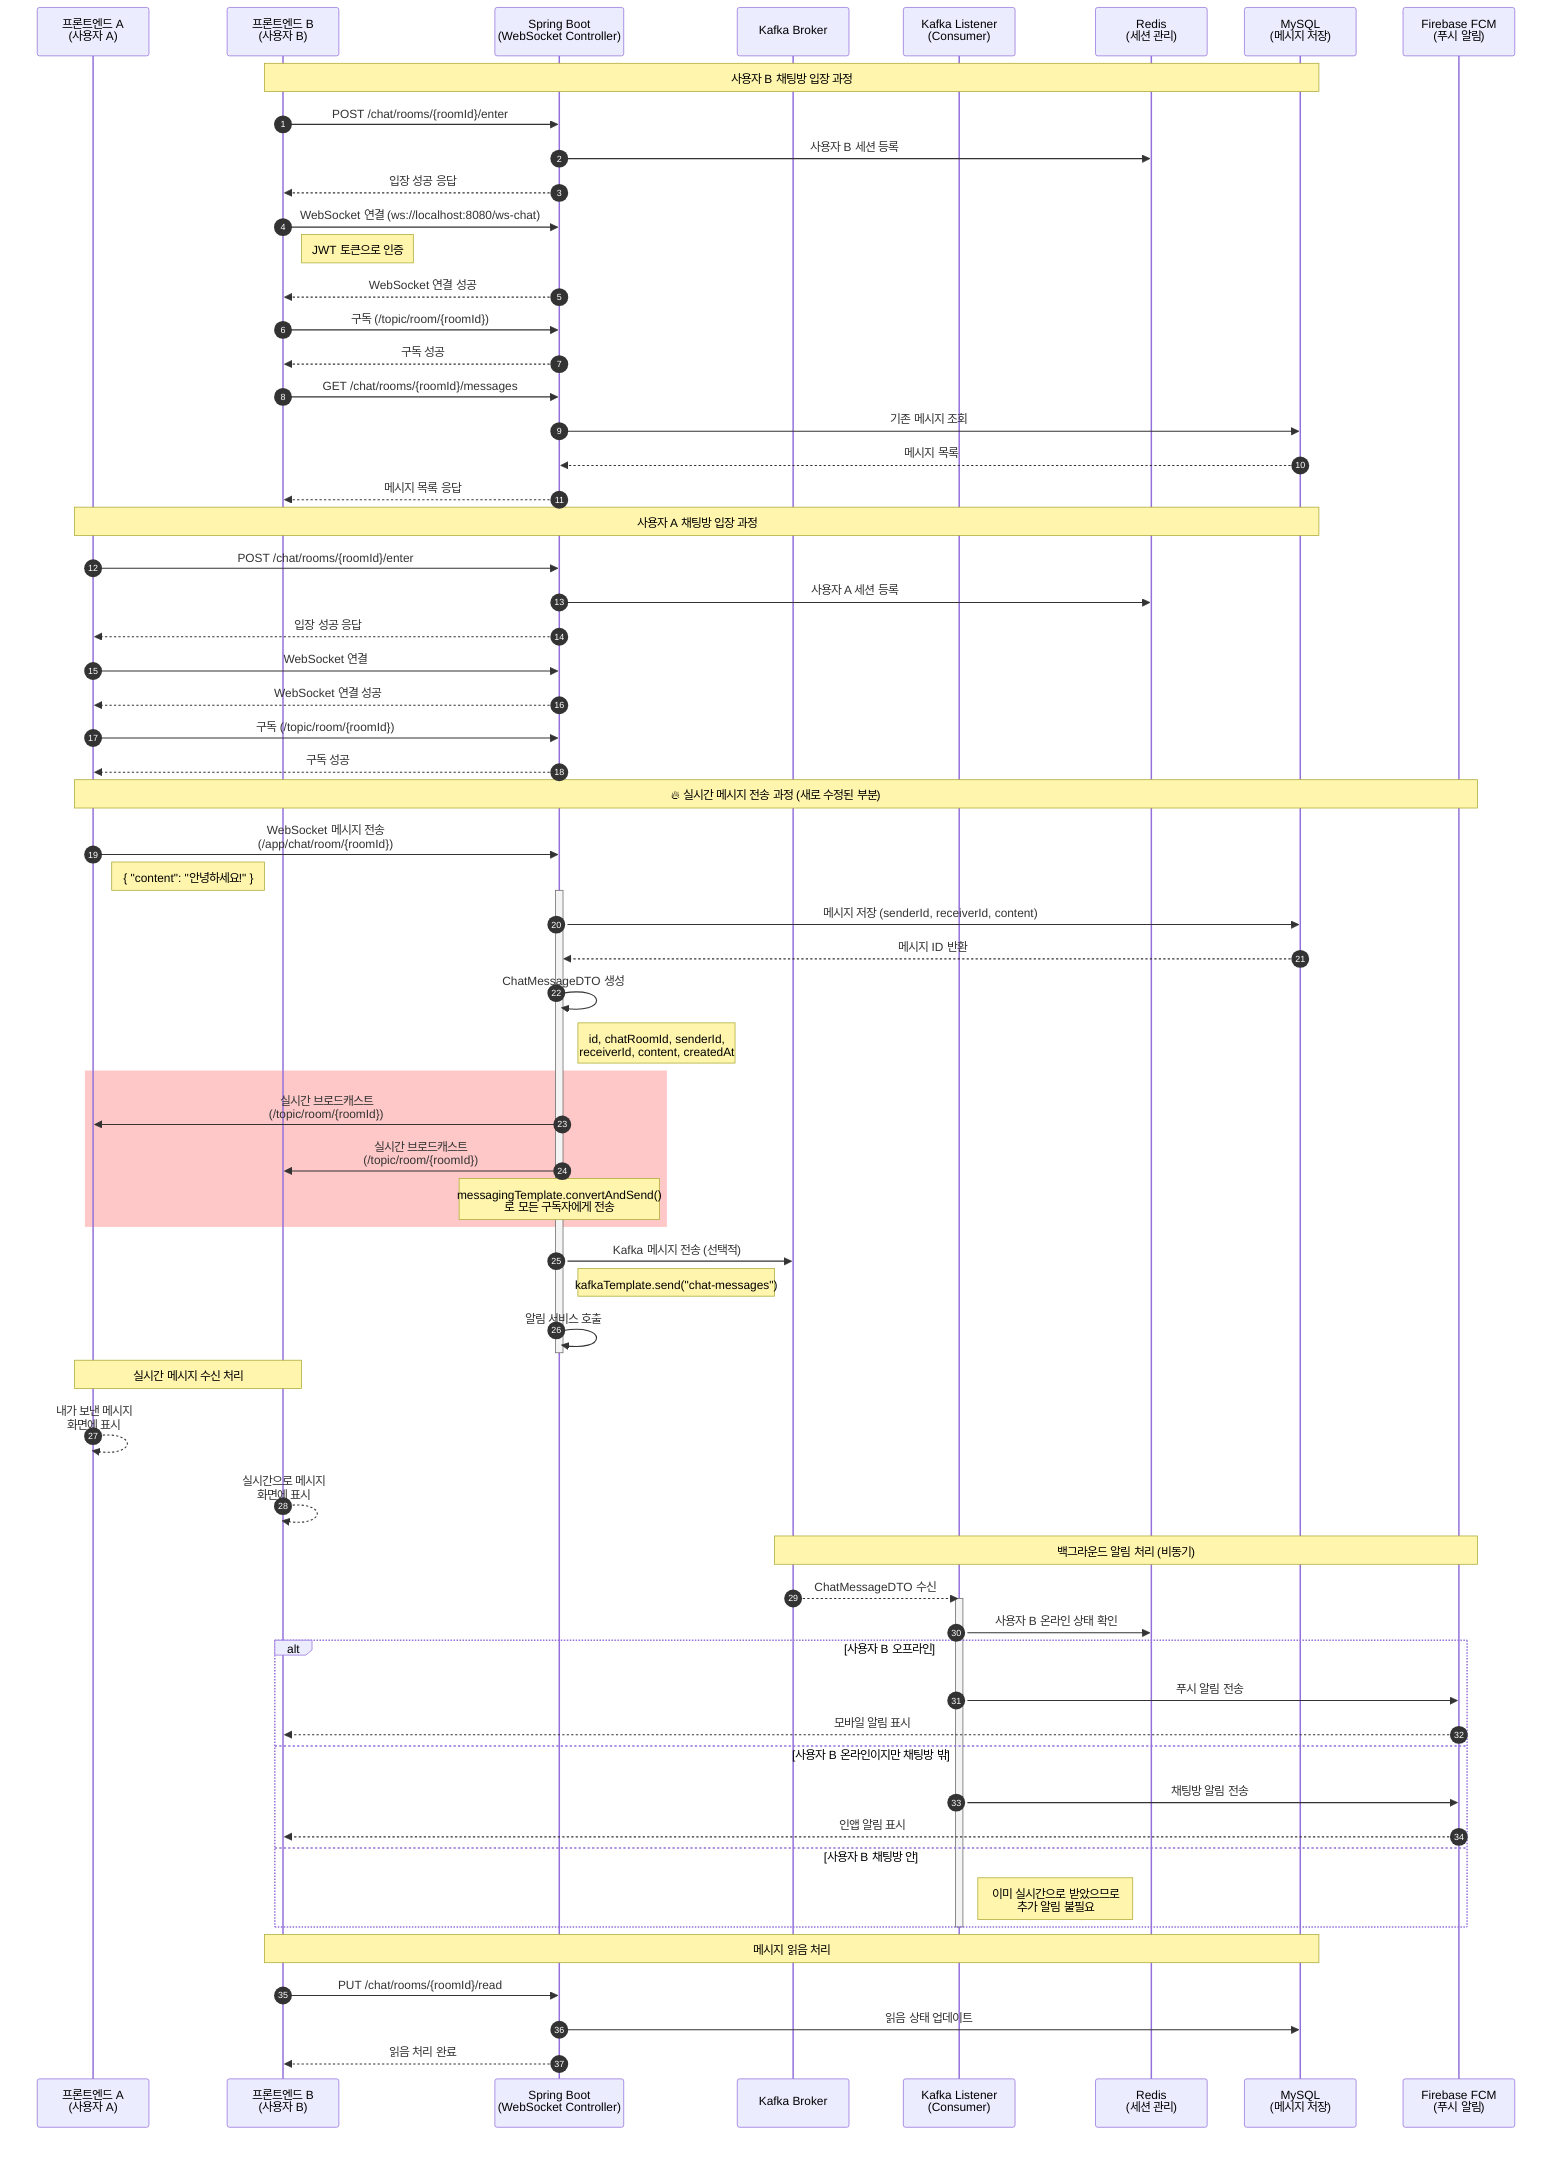 sequenceDiagram
    autonumber
    participant FE_A as 프론트엔드 A<br/>(사용자 A)
    participant FE_B as 프론트엔드 B<br/>(사용자 B)
    participant SPRING as Spring Boot<br/>(WebSocket Controller)
    participant KAFKA as Kafka Broker
    participant LISTENER as Kafka Listener<br/>(Consumer)
    participant REDIS as Redis<br/>(세션 관리)
    participant DB as MySQL<br/>(메시지 저장)
    participant FCM as Firebase FCM<br/>(푸시 알림)

    %% 사용자 B 채팅방 입장
    note over FE_B, DB: 사용자 B 채팅방 입장 과정
    FE_B->>SPRING: POST /chat/rooms/{roomId}/enter
    SPRING->>REDIS: 사용자 B 세션 등록
    SPRING-->>FE_B: 입장 성공 응답
    
    FE_B->>SPRING: WebSocket 연결 (ws://localhost:8080/ws-chat)
    note right of FE_B: JWT 토큰으로 인증
    SPRING-->>FE_B: WebSocket 연결 성공
    
    FE_B->>SPRING: 구독 (/topic/room/{roomId})
    SPRING-->>FE_B: 구독 성공

    FE_B->>SPRING: GET /chat/rooms/{roomId}/messages
    SPRING->>DB: 기존 메시지 조회
    DB-->>SPRING: 메시지 목록
    SPRING-->>FE_B: 메시지 목록 응답

    %% 사용자 A 채팅방 입장 (동일한 과정)
    note over FE_A, DB: 사용자 A 채팅방 입장 과정
    FE_A->>SPRING: POST /chat/rooms/{roomId}/enter
    SPRING->>REDIS: 사용자 A 세션 등록
    SPRING-->>FE_A: 입장 성공 응답
    
    FE_A->>SPRING: WebSocket 연결
    SPRING-->>FE_A: WebSocket 연결 성공
    
    FE_A->>SPRING: 구독 (/topic/room/{roomId})
    SPRING-->>FE_A: 구독 성공

    %% 실시간 메시지 전송 (핵심 플로우)
    note over FE_A, FCM: 🔥 실시간 메시지 전송 과정 (새로 수정된 부분)
    FE_A->>SPRING: WebSocket 메시지 전송<br/>(/app/chat/room/{roomId})
    note right of FE_A: { "content": "안녕하세요!" }
    
    activate SPRING
    SPRING->>DB: 메시지 저장 (senderId, receiverId, content)
    DB-->>SPRING: 메시지 ID 반환
    
    SPRING->>SPRING: ChatMessageDTO 생성
    note right of SPRING: id, chatRoomId, senderId,<br/>receiverId, content, createdAt
    
    %% 🔥 핵심: 실시간 브로드캐스트 (새로 추가된 부분)
    rect rgb(255, 200, 200)
        SPRING->>FE_A: 실시간 브로드캐스트<br/>(/topic/room/{roomId})
        SPRING->>FE_B: 실시간 브로드캐스트<br/>(/topic/room/{roomId})
        note over SPRING: messagingTemplate.convertAndSend()<br/>로 모든 구독자에게 전송
    end
    
    SPRING->>KAFKA: Kafka 메시지 전송 (선택적)
    note right of SPRING: kafkaTemplate.send("chat-messages")
    
    SPRING->>SPRING: 알림 서비스 호출
    deactivate SPRING

    %% 프론트엔드에서 메시지 수신
    note over FE_A, FE_B: 실시간 메시지 수신 처리
    FE_A-->>FE_A: 내가 보낸 메시지<br/>화면에 표시
    FE_B-->>FE_B: 실시간으로 메시지<br/>화면에 표시

    %% Kafka 백그라운드 처리 (비동기)
    note over KAFKA, FCM: 백그라운드 알림 처리 (비동기)
    KAFKA-->>LISTENER: ChatMessageDTO 수신
    
    activate LISTENER
    LISTENER->>REDIS: 사용자 B 온라인 상태 확인
    
    alt 사용자 B 오프라인
        LISTENER->>FCM: 푸시 알림 전송
        FCM-->>FE_B: 모바일 알림 표시
    else 사용자 B 온라인이지만 채팅방 밖
        LISTENER->>FCM: 채팅방 알림 전송
        FCM-->>FE_B: 인앱 알림 표시
    else 사용자 B 채팅방 안
        note right of LISTENER: 이미 실시간으로 받았으므로<br/>추가 알림 불필요
    end
    deactivate LISTENER

    %% 메시지 읽음 처리
    note over FE_B, DB: 메시지 읽음 처리
    FE_B->>SPRING: PUT /chat/rooms/{roomId}/read
    SPRING->>DB: 읽음 상태 업데이트
    SPRING-->>FE_B: 읽음 처리 완료